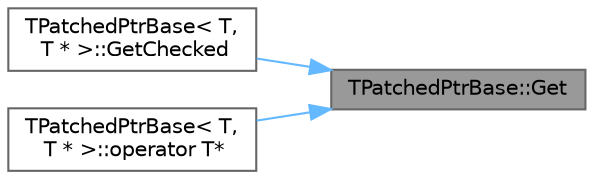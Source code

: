 digraph "TPatchedPtrBase::Get"
{
 // INTERACTIVE_SVG=YES
 // LATEX_PDF_SIZE
  bgcolor="transparent";
  edge [fontname=Helvetica,fontsize=10,labelfontname=Helvetica,labelfontsize=10];
  node [fontname=Helvetica,fontsize=10,shape=box,height=0.2,width=0.4];
  rankdir="RL";
  Node1 [id="Node000001",label="TPatchedPtrBase::Get",height=0.2,width=0.4,color="gray40", fillcolor="grey60", style="filled", fontcolor="black",tooltip=" "];
  Node1 -> Node2 [id="edge1_Node000001_Node000002",dir="back",color="steelblue1",style="solid",tooltip=" "];
  Node2 [id="Node000002",label="TPatchedPtrBase\< T,\l T * \>::GetChecked",height=0.2,width=0.4,color="grey40", fillcolor="white", style="filled",URL="$dc/d49/classTPatchedPtrBase.html#adaab1e8311e419cbbc08a75036066b7b",tooltip=" "];
  Node1 -> Node3 [id="edge2_Node000001_Node000003",dir="back",color="steelblue1",style="solid",tooltip=" "];
  Node3 [id="Node000003",label="TPatchedPtrBase\< T,\l T * \>::operator T*",height=0.2,width=0.4,color="grey40", fillcolor="white", style="filled",URL="$dc/d49/classTPatchedPtrBase.html#a02009195cf76075521de31428a9cf4f0",tooltip=" "];
}
